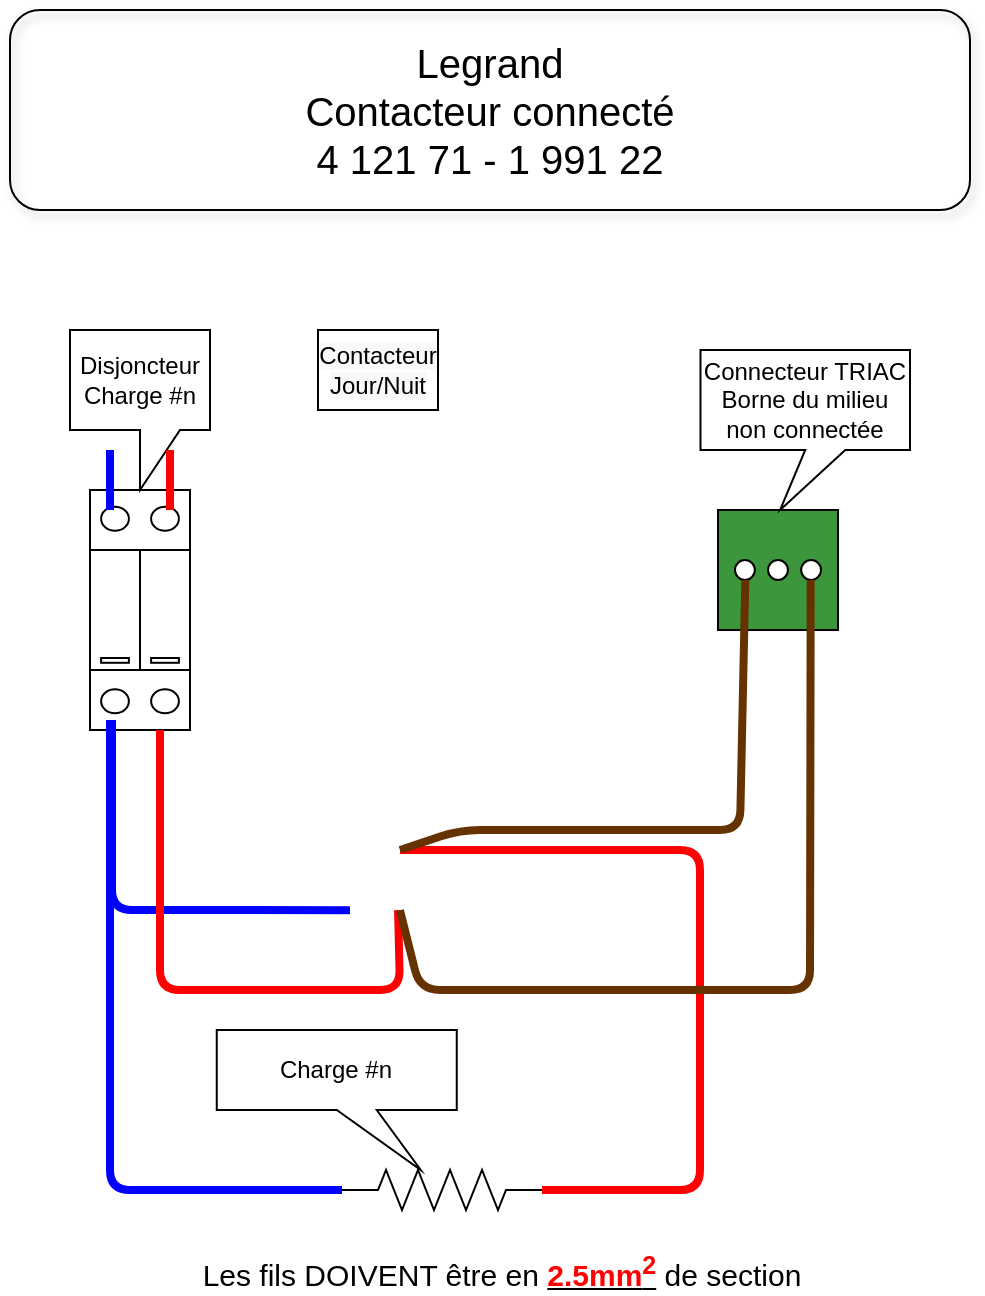 <mxfile version="24.7.17">
  <diagram name="Page-1" id="YiZumdtyDnnUHryOjT6Q">
    <mxGraphModel dx="2074" dy="1196" grid="1" gridSize="10" guides="1" tooltips="1" connect="1" arrows="1" fold="1" page="1" pageScale="1" pageWidth="850" pageHeight="1100" math="0" shadow="0">
      <root>
        <mxCell id="0" />
        <mxCell id="1" parent="0" />
        <mxCell id="t1OzjJwM3y4IZVYIUKtS-25" value="" style="shape=image;verticalLabelPosition=bottom;labelBackgroundColor=default;verticalAlign=top;aspect=fixed;imageAspect=0;image=https://m.media-amazon.com/images/I/51gSslKDhyL._AC_UF894,1000_QL80_.jpg;" parent="1" vertex="1">
          <mxGeometry x="343.81" y="320" width="50.37" height="253.12" as="geometry" />
        </mxCell>
        <mxCell id="t1OzjJwM3y4IZVYIUKtS-1" value="Legrand&lt;br&gt;Contacteur connecté&lt;br&gt;4 121 71 - 1 991 22" style="text;html=1;strokeColor=default;fillColor=none;align=center;verticalAlign=middle;whiteSpace=wrap;rounded=1;fontSize=20;shadow=1;perimeterSpacing=2;" parent="1" vertex="1">
          <mxGeometry x="185" y="100" width="480" height="100" as="geometry" />
        </mxCell>
        <mxCell id="t1OzjJwM3y4IZVYIUKtS-2" value="&lt;font style=&quot;font-size: 15px&quot;&gt;Les fils DOIVENT être en &lt;b&gt;&lt;u&gt;&lt;font color=&quot;#ff0000&quot;&gt;2.5mm&lt;sup&gt;2&lt;/sup&gt;&lt;/font&gt;&lt;/u&gt;&lt;/b&gt; de section&lt;/font&gt;" style="text;html=1;strokeColor=none;fillColor=none;align=center;verticalAlign=middle;whiteSpace=wrap;rounded=0;fontSize=20;" parent="1" vertex="1">
          <mxGeometry x="270.5" y="720" width="320" height="20" as="geometry" />
        </mxCell>
        <mxCell id="t1OzjJwM3y4IZVYIUKtS-3" value="" style="whiteSpace=wrap;html=1;aspect=fixed;fillColor=#3c963c;strokeColor=#000000;fontColor=#ffffff;" parent="1" vertex="1">
          <mxGeometry x="539" y="350" width="60" height="60" as="geometry" />
        </mxCell>
        <mxCell id="t1OzjJwM3y4IZVYIUKtS-4" value="" style="verticalLabelPosition=bottom;shadow=0;dashed=0;align=center;html=1;verticalAlign=top;shape=mxgraph.electrical.transmission.terminal_3_phase;pointerEvents=1;" parent="1" vertex="1">
          <mxGeometry x="547.5" y="375" width="43" height="10" as="geometry" />
        </mxCell>
        <mxCell id="t1OzjJwM3y4IZVYIUKtS-5" value="Connecteur TRIAC&lt;br&gt;Borne du milieu non connectée" style="shape=callout;whiteSpace=wrap;html=1;perimeter=calloutPerimeter;position2=0.38;" parent="1" vertex="1">
          <mxGeometry x="530.25" y="270" width="104.75" height="80" as="geometry" />
        </mxCell>
        <mxCell id="t1OzjJwM3y4IZVYIUKtS-6" value="" style="verticalLabelPosition=bottom;dashed=0;shadow=0;html=1;align=center;verticalAlign=top;shape=mxgraph.cabinets.surge_protection_2p;" parent="1" vertex="1">
          <mxGeometry x="225" y="340" width="50" height="120" as="geometry" />
        </mxCell>
        <mxCell id="t1OzjJwM3y4IZVYIUKtS-7" value="Disjoncteur&lt;br&gt;Charge #n" style="shape=callout;whiteSpace=wrap;html=1;perimeter=calloutPerimeter;" parent="1" vertex="1">
          <mxGeometry x="215" y="260" width="70" height="80" as="geometry" />
        </mxCell>
        <mxCell id="t1OzjJwM3y4IZVYIUKtS-8" value="" style="pointerEvents=1;verticalLabelPosition=bottom;shadow=0;dashed=0;align=center;html=1;verticalAlign=top;shape=mxgraph.electrical.resistors.resistor_2;" parent="1" vertex="1">
          <mxGeometry x="351" y="680" width="100" height="20" as="geometry" />
        </mxCell>
        <mxCell id="t1OzjJwM3y4IZVYIUKtS-9" value="Charge #n" style="shape=callout;whiteSpace=wrap;html=1;perimeter=calloutPerimeter;direction=east;position2=0.85;" parent="1" vertex="1">
          <mxGeometry x="288.38" y="610" width="120" height="70" as="geometry" />
        </mxCell>
        <mxCell id="t1OzjJwM3y4IZVYIUKtS-10" value="" style="html=1;exitX=0.222;exitY=0.909;exitDx=0;exitDy=0;exitPerimeter=0;entryX=0.22;entryY=0.958;entryDx=0;entryDy=0;entryPerimeter=0;strokeWidth=4;fillColor=#0050ef;strokeColor=#0000FF;endArrow=none;endFill=0;" parent="1" source="t1OzjJwM3y4IZVYIUKtS-25" target="t1OzjJwM3y4IZVYIUKtS-6" edge="1">
          <mxGeometry x="-100" y="60" width="100" as="geometry">
            <mxPoint x="356" y="347.96" as="sourcePoint" />
            <mxPoint x="-230" y="-27.5" as="targetPoint" />
            <Array as="points">
              <mxPoint x="236" y="550" />
            </Array>
          </mxGeometry>
        </mxCell>
        <mxCell id="t1OzjJwM3y4IZVYIUKtS-11" value="" style="html=1;strokeWidth=4;fillColor=#0050ef;strokeColor=#0000FF;endArrow=none;endFill=0;" parent="1" edge="1">
          <mxGeometry x="6" y="50" width="100" as="geometry">
            <mxPoint x="235" y="350" as="sourcePoint" />
            <mxPoint x="235" y="320" as="targetPoint" />
            <Array as="points">
              <mxPoint x="235" y="350.04" />
            </Array>
          </mxGeometry>
        </mxCell>
        <mxCell id="t1OzjJwM3y4IZVYIUKtS-12" value="" style="html=1;strokeWidth=4;fillColor=#0050ef;strokeColor=#FF0000;endArrow=none;endFill=0;" parent="1" edge="1">
          <mxGeometry x="6" y="50" width="100" as="geometry">
            <mxPoint x="265" y="350" as="sourcePoint" />
            <mxPoint x="265" y="320" as="targetPoint" />
            <Array as="points">
              <mxPoint x="265" y="350.04" />
              <mxPoint x="265" y="340" />
            </Array>
          </mxGeometry>
        </mxCell>
        <mxCell id="t1OzjJwM3y4IZVYIUKtS-15" value="&lt;span style=&quot;color: rgb(0 , 0 , 0) ; font-family: &amp;#34;helvetica&amp;#34; ; font-size: 12px ; font-style: normal ; font-weight: 400 ; letter-spacing: normal ; text-align: center ; text-indent: 0px ; text-transform: none ; word-spacing: 0px ; background-color: rgb(248 , 249 , 250) ; display: inline ; float: none&quot;&gt;Contacteur&lt;/span&gt;&lt;br style=&quot;color: rgb(0 , 0 , 0) ; font-family: &amp;#34;helvetica&amp;#34; ; font-size: 12px ; font-style: normal ; font-weight: 400 ; letter-spacing: normal ; text-align: center ; text-indent: 0px ; text-transform: none ; word-spacing: 0px ; background-color: rgb(248 , 249 , 250)&quot;&gt;&lt;span style=&quot;color: rgb(0 , 0 , 0) ; font-family: &amp;#34;helvetica&amp;#34; ; font-size: 12px ; font-style: normal ; font-weight: 400 ; letter-spacing: normal ; text-align: center ; text-indent: 0px ; text-transform: none ; word-spacing: 0px ; background-color: rgb(248 , 249 , 250) ; display: inline ; float: none&quot;&gt;Jour/Nuit&lt;/span&gt;&lt;br&gt;" style="rounded=0;whiteSpace=wrap;html=1;" parent="1" vertex="1">
          <mxGeometry x="339" y="260" width="60" height="40" as="geometry" />
        </mxCell>
        <mxCell id="t1OzjJwM3y4IZVYIUKtS-14" value="" style="html=1;entryX=0.7;entryY=1;entryDx=0;entryDy=0;entryPerimeter=0;fillColor=#a20025;strokeWidth=4;strokeColor=#FF0000;endArrow=none;endFill=0;exitX=0.699;exitY=0.909;exitDx=0;exitDy=0;exitPerimeter=0;" parent="1" source="t1OzjJwM3y4IZVYIUKtS-25" target="t1OzjJwM3y4IZVYIUKtS-6" edge="1">
          <mxGeometry width="100" relative="1" as="geometry">
            <mxPoint x="380" y="570" as="sourcePoint" />
            <mxPoint x="55" y="-85" as="targetPoint" />
            <Array as="points">
              <mxPoint x="380" y="590" />
              <mxPoint x="260" y="590" />
            </Array>
          </mxGeometry>
        </mxCell>
        <mxCell id="t1OzjJwM3y4IZVYIUKtS-17" value="" style="html=1;strokeWidth=4;fillColor=#0050ef;strokeColor=#0000FF;endArrow=none;endFill=0;exitX=0;exitY=0.5;exitDx=0;exitDy=0;exitPerimeter=0;" parent="1" source="t1OzjJwM3y4IZVYIUKtS-8" edge="1">
          <mxGeometry x="-273" y="-380" width="100" as="geometry">
            <mxPoint x="435" y="540" as="sourcePoint" />
            <mxPoint x="235" y="455" as="targetPoint" />
            <Array as="points">
              <mxPoint x="235" y="690" />
              <mxPoint x="235" y="580" />
            </Array>
          </mxGeometry>
        </mxCell>
        <mxCell id="t1OzjJwM3y4IZVYIUKtS-22" value="" style="html=1;strokeWidth=4;fillColor=#0050ef;strokeColor=#FF0000;endArrow=none;endFill=0;exitX=1;exitY=0.5;exitDx=0;exitDy=0;exitPerimeter=0;entryX=0.718;entryY=0.79;entryDx=0;entryDy=0;entryPerimeter=0;" parent="1" source="t1OzjJwM3y4IZVYIUKtS-8" target="t1OzjJwM3y4IZVYIUKtS-25" edge="1">
          <mxGeometry width="100" as="geometry">
            <mxPoint x="585.5" y="535" as="sourcePoint" />
            <mxPoint x="410" y="520" as="targetPoint" />
            <Array as="points">
              <mxPoint x="530" y="690" />
              <mxPoint x="530" y="520" />
            </Array>
          </mxGeometry>
        </mxCell>
        <mxCell id="t1OzjJwM3y4IZVYIUKtS-23" value="" style="html=1;strokeWidth=4;fillColor=#0050ef;strokeColor=#663300;endArrow=none;endFill=0;entryX=0.88;entryY=1;entryDx=0;entryDy=0;entryPerimeter=0;exitX=0.718;exitY=0.909;exitDx=0;exitDy=0;exitPerimeter=0;" parent="1" source="t1OzjJwM3y4IZVYIUKtS-25" target="t1OzjJwM3y4IZVYIUKtS-4" edge="1">
          <mxGeometry width="100" as="geometry">
            <mxPoint x="380" y="550" as="sourcePoint" />
            <mxPoint x="530.5" y="450" as="targetPoint" />
            <Array as="points">
              <mxPoint x="390" y="590" />
              <mxPoint x="585" y="590" />
            </Array>
          </mxGeometry>
        </mxCell>
        <mxCell id="t1OzjJwM3y4IZVYIUKtS-26" value="" style="html=1;strokeWidth=4;fillColor=#0050ef;strokeColor=#663300;endArrow=none;endFill=0;entryX=0.12;entryY=1;entryDx=0;entryDy=0;entryPerimeter=0;" parent="1" target="t1OzjJwM3y4IZVYIUKtS-4" edge="1">
          <mxGeometry width="100" as="geometry">
            <mxPoint x="380" y="520" as="sourcePoint" />
            <mxPoint x="595" y="395" as="targetPoint" />
            <Array as="points">
              <mxPoint x="410" y="510" />
              <mxPoint x="550" y="510" />
            </Array>
          </mxGeometry>
        </mxCell>
      </root>
    </mxGraphModel>
  </diagram>
</mxfile>
